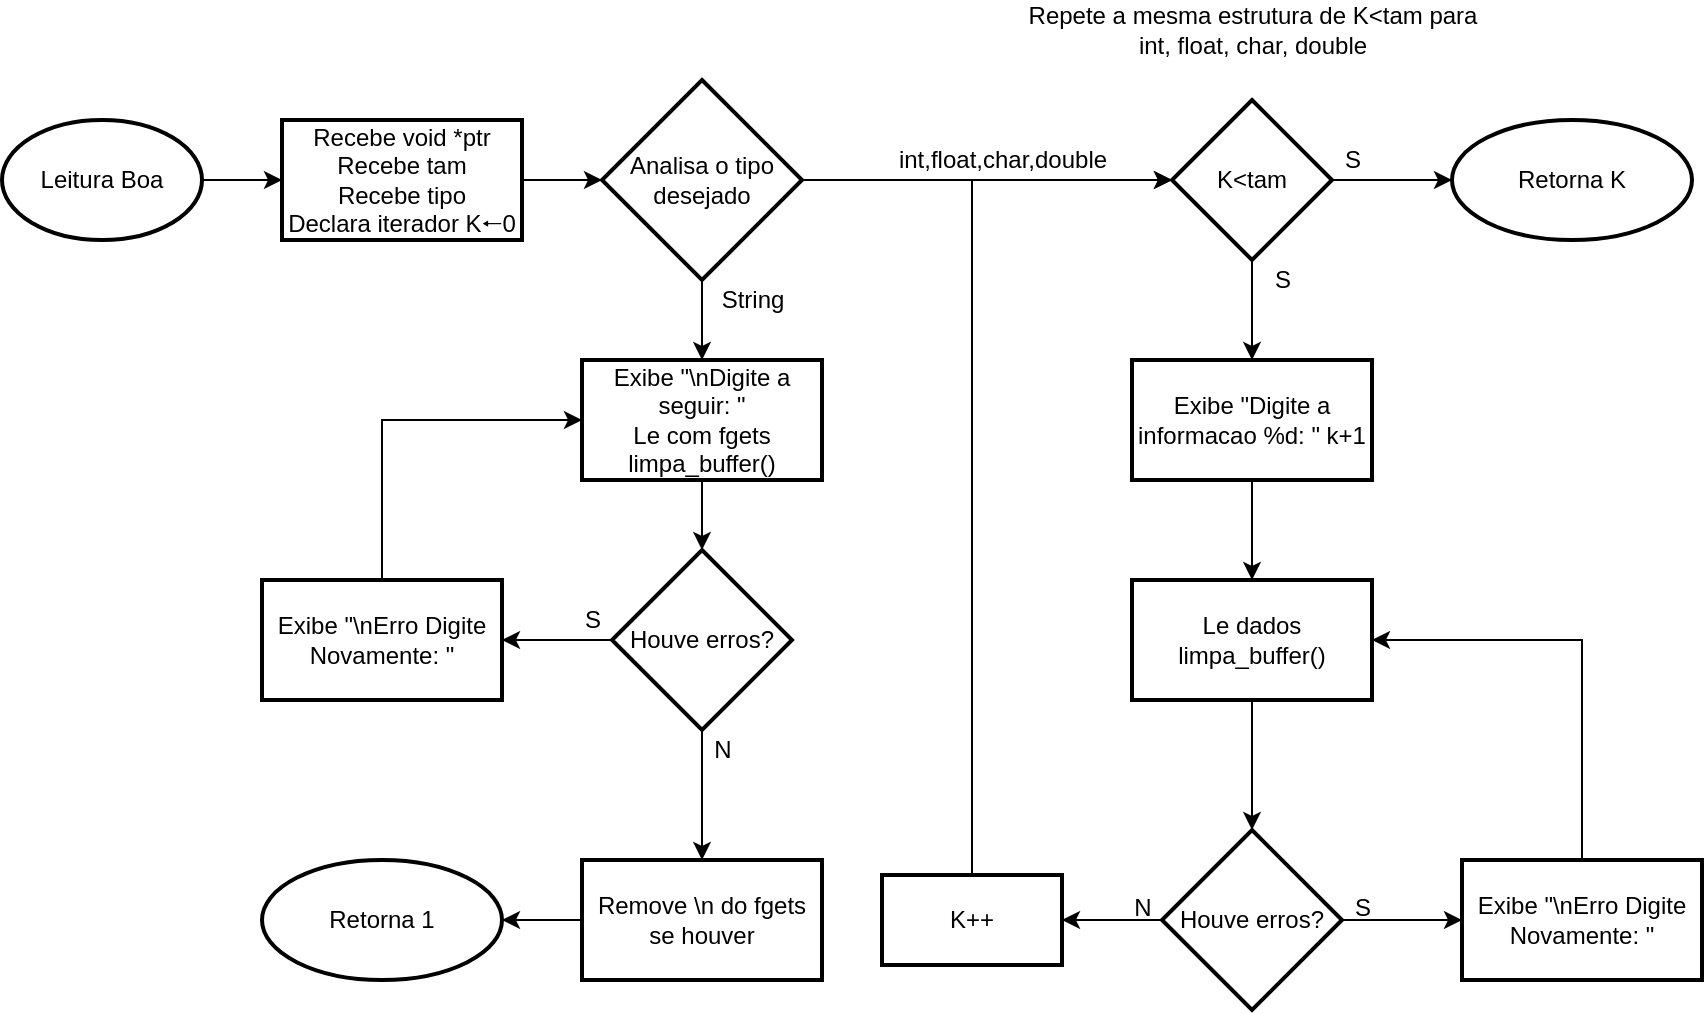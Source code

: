 <mxfile version="16.4.0" type="device"><diagram id="UdKdHI6-TX1cfNGntLUj" name="Página-1"><mxGraphModel dx="918" dy="1288" grid="1" gridSize="10" guides="1" tooltips="1" connect="1" arrows="1" fold="1" page="1" pageScale="1" pageWidth="1169" pageHeight="827" math="0" shadow="0"><root><mxCell id="0"/><mxCell id="1" parent="0"/><mxCell id="ph83RrIxNc1aevryIAhy-4" value="" style="edgeStyle=orthogonalEdgeStyle;rounded=0;orthogonalLoop=1;jettySize=auto;html=1;" edge="1" parent="1" source="k6WIIaZzbOnbDqvT351l-1" target="ph83RrIxNc1aevryIAhy-3"><mxGeometry relative="1" as="geometry"/></mxCell><mxCell id="k6WIIaZzbOnbDqvT351l-1" value="Leitura Boa" style="strokeWidth=2;html=1;shape=mxgraph.flowchart.start_1;whiteSpace=wrap;" parent="1" vertex="1"><mxGeometry x="20" y="30" width="100" height="60" as="geometry"/></mxCell><mxCell id="ph83RrIxNc1aevryIAhy-6" value="" style="edgeStyle=orthogonalEdgeStyle;rounded=0;orthogonalLoop=1;jettySize=auto;html=1;" edge="1" parent="1" source="ph83RrIxNc1aevryIAhy-3" target="ph83RrIxNc1aevryIAhy-5"><mxGeometry relative="1" as="geometry"/></mxCell><mxCell id="ph83RrIxNc1aevryIAhy-3" value="Recebe void *ptr&lt;br&gt;Recebe tam&lt;br&gt;Recebe tipo&lt;br&gt;Declara iterador K🠐0" style="whiteSpace=wrap;html=1;strokeWidth=2;" vertex="1" parent="1"><mxGeometry x="160" y="30" width="120" height="60" as="geometry"/></mxCell><mxCell id="ph83RrIxNc1aevryIAhy-14" style="edgeStyle=orthogonalEdgeStyle;rounded=0;orthogonalLoop=1;jettySize=auto;html=1;exitX=1;exitY=0.5;exitDx=0;exitDy=0;entryX=0;entryY=0.5;entryDx=0;entryDy=0;" edge="1" parent="1" source="ph83RrIxNc1aevryIAhy-5" target="ph83RrIxNc1aevryIAhy-12"><mxGeometry relative="1" as="geometry"/></mxCell><mxCell id="ph83RrIxNc1aevryIAhy-44" value="" style="edgeStyle=orthogonalEdgeStyle;rounded=0;orthogonalLoop=1;jettySize=auto;html=1;" edge="1" parent="1" source="ph83RrIxNc1aevryIAhy-5" target="ph83RrIxNc1aevryIAhy-43"><mxGeometry relative="1" as="geometry"/></mxCell><mxCell id="ph83RrIxNc1aevryIAhy-5" value="Analisa o tipo desejado" style="rhombus;whiteSpace=wrap;html=1;strokeWidth=2;" vertex="1" parent="1"><mxGeometry x="320" y="10" width="100" height="100" as="geometry"/></mxCell><mxCell id="ph83RrIxNc1aevryIAhy-16" value="" style="edgeStyle=orthogonalEdgeStyle;rounded=0;orthogonalLoop=1;jettySize=auto;html=1;" edge="1" parent="1" source="ph83RrIxNc1aevryIAhy-12" target="ph83RrIxNc1aevryIAhy-15"><mxGeometry relative="1" as="geometry"/></mxCell><mxCell id="ph83RrIxNc1aevryIAhy-41" value="" style="edgeStyle=orthogonalEdgeStyle;rounded=0;orthogonalLoop=1;jettySize=auto;html=1;" edge="1" parent="1" source="ph83RrIxNc1aevryIAhy-12" target="ph83RrIxNc1aevryIAhy-40"><mxGeometry relative="1" as="geometry"/></mxCell><mxCell id="ph83RrIxNc1aevryIAhy-12" value="K&amp;lt;tam" style="rhombus;whiteSpace=wrap;html=1;strokeWidth=2;" vertex="1" parent="1"><mxGeometry x="605" y="20" width="80" height="80" as="geometry"/></mxCell><mxCell id="ph83RrIxNc1aevryIAhy-20" value="" style="edgeStyle=orthogonalEdgeStyle;rounded=0;orthogonalLoop=1;jettySize=auto;html=1;" edge="1" parent="1" source="ph83RrIxNc1aevryIAhy-15" target="ph83RrIxNc1aevryIAhy-19"><mxGeometry relative="1" as="geometry"/></mxCell><mxCell id="ph83RrIxNc1aevryIAhy-15" value="Exibe &quot;Digite a informacao %d: &quot; k+1" style="whiteSpace=wrap;html=1;strokeWidth=2;" vertex="1" parent="1"><mxGeometry x="585" y="150" width="120" height="60" as="geometry"/></mxCell><mxCell id="ph83RrIxNc1aevryIAhy-17" value="S" style="text;html=1;align=center;verticalAlign=middle;resizable=0;points=[];autosize=1;strokeColor=none;fillColor=none;" vertex="1" parent="1"><mxGeometry x="650" y="100" width="20" height="20" as="geometry"/></mxCell><mxCell id="ph83RrIxNc1aevryIAhy-24" value="" style="edgeStyle=orthogonalEdgeStyle;rounded=0;orthogonalLoop=1;jettySize=auto;html=1;" edge="1" parent="1" source="ph83RrIxNc1aevryIAhy-19" target="ph83RrIxNc1aevryIAhy-23"><mxGeometry relative="1" as="geometry"/></mxCell><mxCell id="ph83RrIxNc1aevryIAhy-19" value="Le dados&lt;br&gt;limpa_buffer()" style="whiteSpace=wrap;html=1;strokeWidth=2;" vertex="1" parent="1"><mxGeometry x="585" y="260" width="120" height="60" as="geometry"/></mxCell><mxCell id="ph83RrIxNc1aevryIAhy-21" value="Repete a mesma estrutura de K&amp;lt;tam para&lt;br&gt;int, float, char, double" style="text;html=1;align=center;verticalAlign=middle;resizable=0;points=[];autosize=1;strokeColor=none;fillColor=none;" vertex="1" parent="1"><mxGeometry x="525" y="-30" width="240" height="30" as="geometry"/></mxCell><mxCell id="ph83RrIxNc1aevryIAhy-22" value="int,float,char,double" style="text;html=1;align=center;verticalAlign=middle;resizable=0;points=[];autosize=1;strokeColor=none;fillColor=none;" vertex="1" parent="1"><mxGeometry x="460" y="40" width="120" height="20" as="geometry"/></mxCell><mxCell id="ph83RrIxNc1aevryIAhy-27" value="" style="edgeStyle=orthogonalEdgeStyle;rounded=0;orthogonalLoop=1;jettySize=auto;html=1;" edge="1" parent="1" source="ph83RrIxNc1aevryIAhy-23" target="ph83RrIxNc1aevryIAhy-26"><mxGeometry relative="1" as="geometry"/></mxCell><mxCell id="ph83RrIxNc1aevryIAhy-37" value="" style="edgeStyle=orthogonalEdgeStyle;rounded=0;orthogonalLoop=1;jettySize=auto;html=1;" edge="1" parent="1" source="ph83RrIxNc1aevryIAhy-23" target="ph83RrIxNc1aevryIAhy-36"><mxGeometry relative="1" as="geometry"/></mxCell><mxCell id="ph83RrIxNc1aevryIAhy-23" value="Houve erros?" style="rhombus;whiteSpace=wrap;html=1;strokeWidth=2;" vertex="1" parent="1"><mxGeometry x="600" y="385" width="90" height="90" as="geometry"/></mxCell><mxCell id="ph83RrIxNc1aevryIAhy-32" style="edgeStyle=orthogonalEdgeStyle;rounded=0;orthogonalLoop=1;jettySize=auto;html=1;exitX=0.5;exitY=0;exitDx=0;exitDy=0;entryX=1;entryY=0.5;entryDx=0;entryDy=0;" edge="1" parent="1" source="ph83RrIxNc1aevryIAhy-26" target="ph83RrIxNc1aevryIAhy-19"><mxGeometry relative="1" as="geometry"/></mxCell><mxCell id="ph83RrIxNc1aevryIAhy-26" value="Exibe &quot;\nErro Digite Novamente: &quot;" style="whiteSpace=wrap;html=1;strokeWidth=2;" vertex="1" parent="1"><mxGeometry x="750" y="400" width="120" height="60" as="geometry"/></mxCell><mxCell id="ph83RrIxNc1aevryIAhy-29" value="S" style="text;html=1;align=center;verticalAlign=middle;resizable=0;points=[];autosize=1;strokeColor=none;fillColor=none;" vertex="1" parent="1"><mxGeometry x="690" y="414" width="20" height="20" as="geometry"/></mxCell><mxCell id="ph83RrIxNc1aevryIAhy-34" value="N" style="text;html=1;align=center;verticalAlign=middle;resizable=0;points=[];autosize=1;strokeColor=none;fillColor=none;" vertex="1" parent="1"><mxGeometry x="580" y="414" width="20" height="20" as="geometry"/></mxCell><mxCell id="ph83RrIxNc1aevryIAhy-39" style="edgeStyle=orthogonalEdgeStyle;rounded=0;orthogonalLoop=1;jettySize=auto;html=1;exitX=0.5;exitY=0;exitDx=0;exitDy=0;entryX=0;entryY=0.5;entryDx=0;entryDy=0;" edge="1" parent="1" source="ph83RrIxNc1aevryIAhy-36" target="ph83RrIxNc1aevryIAhy-12"><mxGeometry relative="1" as="geometry"/></mxCell><mxCell id="ph83RrIxNc1aevryIAhy-36" value="K++" style="whiteSpace=wrap;html=1;strokeWidth=2;" vertex="1" parent="1"><mxGeometry x="460" y="407.5" width="90" height="45" as="geometry"/></mxCell><mxCell id="ph83RrIxNc1aevryIAhy-40" value="Retorna K" style="ellipse;whiteSpace=wrap;html=1;strokeWidth=2;" vertex="1" parent="1"><mxGeometry x="745" y="30" width="120" height="60" as="geometry"/></mxCell><mxCell id="ph83RrIxNc1aevryIAhy-42" value="S" style="text;html=1;align=center;verticalAlign=middle;resizable=0;points=[];autosize=1;strokeColor=none;fillColor=none;" vertex="1" parent="1"><mxGeometry x="685" y="40" width="20" height="20" as="geometry"/></mxCell><mxCell id="ph83RrIxNc1aevryIAhy-48" style="edgeStyle=orthogonalEdgeStyle;rounded=0;orthogonalLoop=1;jettySize=auto;html=1;exitX=0.5;exitY=1;exitDx=0;exitDy=0;entryX=0.5;entryY=0;entryDx=0;entryDy=0;" edge="1" parent="1" source="ph83RrIxNc1aevryIAhy-43" target="ph83RrIxNc1aevryIAhy-45"><mxGeometry relative="1" as="geometry"/></mxCell><mxCell id="ph83RrIxNc1aevryIAhy-43" value="Exibe &quot;\nDigite a seguir: &quot;&lt;br&gt;Le com fgets&lt;br&gt;limpa_buffer()" style="whiteSpace=wrap;html=1;strokeWidth=2;" vertex="1" parent="1"><mxGeometry x="310" y="150" width="120" height="60" as="geometry"/></mxCell><mxCell id="ph83RrIxNc1aevryIAhy-49" style="edgeStyle=orthogonalEdgeStyle;rounded=0;orthogonalLoop=1;jettySize=auto;html=1;exitX=0;exitY=0.5;exitDx=0;exitDy=0;entryX=1;entryY=0.5;entryDx=0;entryDy=0;" edge="1" parent="1" source="ph83RrIxNc1aevryIAhy-45" target="ph83RrIxNc1aevryIAhy-47"><mxGeometry relative="1" as="geometry"/></mxCell><mxCell id="ph83RrIxNc1aevryIAhy-54" value="" style="edgeStyle=orthogonalEdgeStyle;rounded=0;orthogonalLoop=1;jettySize=auto;html=1;" edge="1" parent="1" source="ph83RrIxNc1aevryIAhy-45" target="ph83RrIxNc1aevryIAhy-53"><mxGeometry relative="1" as="geometry"/></mxCell><mxCell id="ph83RrIxNc1aevryIAhy-45" value="Houve erros?" style="rhombus;whiteSpace=wrap;html=1;strokeWidth=2;" vertex="1" parent="1"><mxGeometry x="325" y="245" width="90" height="90" as="geometry"/></mxCell><mxCell id="ph83RrIxNc1aevryIAhy-50" style="edgeStyle=orthogonalEdgeStyle;rounded=0;orthogonalLoop=1;jettySize=auto;html=1;exitX=0.5;exitY=0;exitDx=0;exitDy=0;entryX=0;entryY=0.5;entryDx=0;entryDy=0;" edge="1" parent="1" source="ph83RrIxNc1aevryIAhy-47" target="ph83RrIxNc1aevryIAhy-43"><mxGeometry relative="1" as="geometry"/></mxCell><mxCell id="ph83RrIxNc1aevryIAhy-47" value="Exibe &quot;\nErro Digite Novamente: &quot;" style="whiteSpace=wrap;html=1;strokeWidth=2;" vertex="1" parent="1"><mxGeometry x="150" y="260" width="120" height="60" as="geometry"/></mxCell><mxCell id="ph83RrIxNc1aevryIAhy-51" value="S" style="text;html=1;align=center;verticalAlign=middle;resizable=0;points=[];autosize=1;strokeColor=none;fillColor=none;" vertex="1" parent="1"><mxGeometry x="305" y="270" width="20" height="20" as="geometry"/></mxCell><mxCell id="ph83RrIxNc1aevryIAhy-57" value="" style="edgeStyle=orthogonalEdgeStyle;rounded=0;orthogonalLoop=1;jettySize=auto;html=1;" edge="1" parent="1" source="ph83RrIxNc1aevryIAhy-53" target="ph83RrIxNc1aevryIAhy-56"><mxGeometry relative="1" as="geometry"/></mxCell><mxCell id="ph83RrIxNc1aevryIAhy-53" value="Remove \n do fgets se houver" style="whiteSpace=wrap;html=1;strokeWidth=2;" vertex="1" parent="1"><mxGeometry x="310" y="400" width="120" height="60" as="geometry"/></mxCell><mxCell id="ph83RrIxNc1aevryIAhy-55" value="N" style="text;html=1;align=center;verticalAlign=middle;resizable=0;points=[];autosize=1;strokeColor=none;fillColor=none;" vertex="1" parent="1"><mxGeometry x="370" y="335" width="20" height="20" as="geometry"/></mxCell><mxCell id="ph83RrIxNc1aevryIAhy-56" value="Retorna 1" style="ellipse;whiteSpace=wrap;html=1;strokeWidth=2;" vertex="1" parent="1"><mxGeometry x="150" y="400" width="120" height="60" as="geometry"/></mxCell><mxCell id="ph83RrIxNc1aevryIAhy-58" value="String" style="text;html=1;align=center;verticalAlign=middle;resizable=0;points=[];autosize=1;strokeColor=none;fillColor=none;" vertex="1" parent="1"><mxGeometry x="370" y="110" width="50" height="20" as="geometry"/></mxCell></root></mxGraphModel></diagram></mxfile>